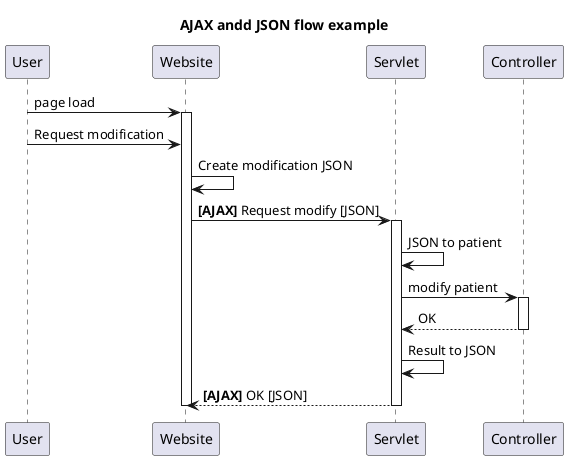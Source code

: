 @startuml

title AJAX andd JSON flow example

User -> Website : page load
activate Website
User -> Website : Request modification
Website -> Website: Create modification JSON

Website -> Servlet: <b>[AJAX]</b> Request modify [JSON]
activate Servlet

Servlet -> Servlet: JSON to patient
Servlet -> Controller: modify patient

activate Controller
Controller --> Servlet: OK
deactivate Controller
Servlet -> Servlet: Result to JSON

Servlet --> Website:<b>[AJAX]</b> OK [JSON]
deactivate Servlet
deactivate Website

@enduml